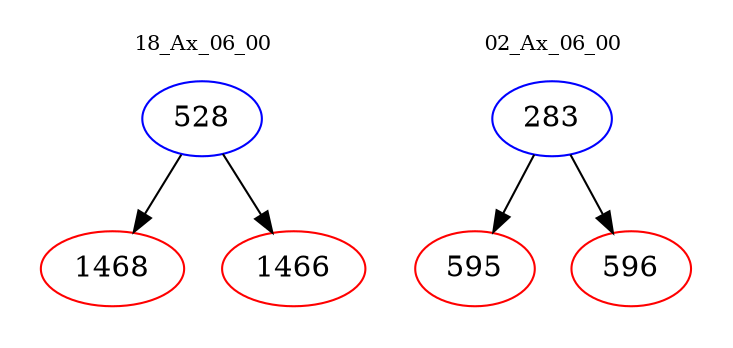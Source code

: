 digraph{
subgraph cluster_0 {
color = white
label = "18_Ax_06_00";
fontsize=10;
T0_528 [label="528", color="blue"]
T0_528 -> T0_1468 [color="black"]
T0_1468 [label="1468", color="red"]
T0_528 -> T0_1466 [color="black"]
T0_1466 [label="1466", color="red"]
}
subgraph cluster_1 {
color = white
label = "02_Ax_06_00";
fontsize=10;
T1_283 [label="283", color="blue"]
T1_283 -> T1_595 [color="black"]
T1_595 [label="595", color="red"]
T1_283 -> T1_596 [color="black"]
T1_596 [label="596", color="red"]
}
}
